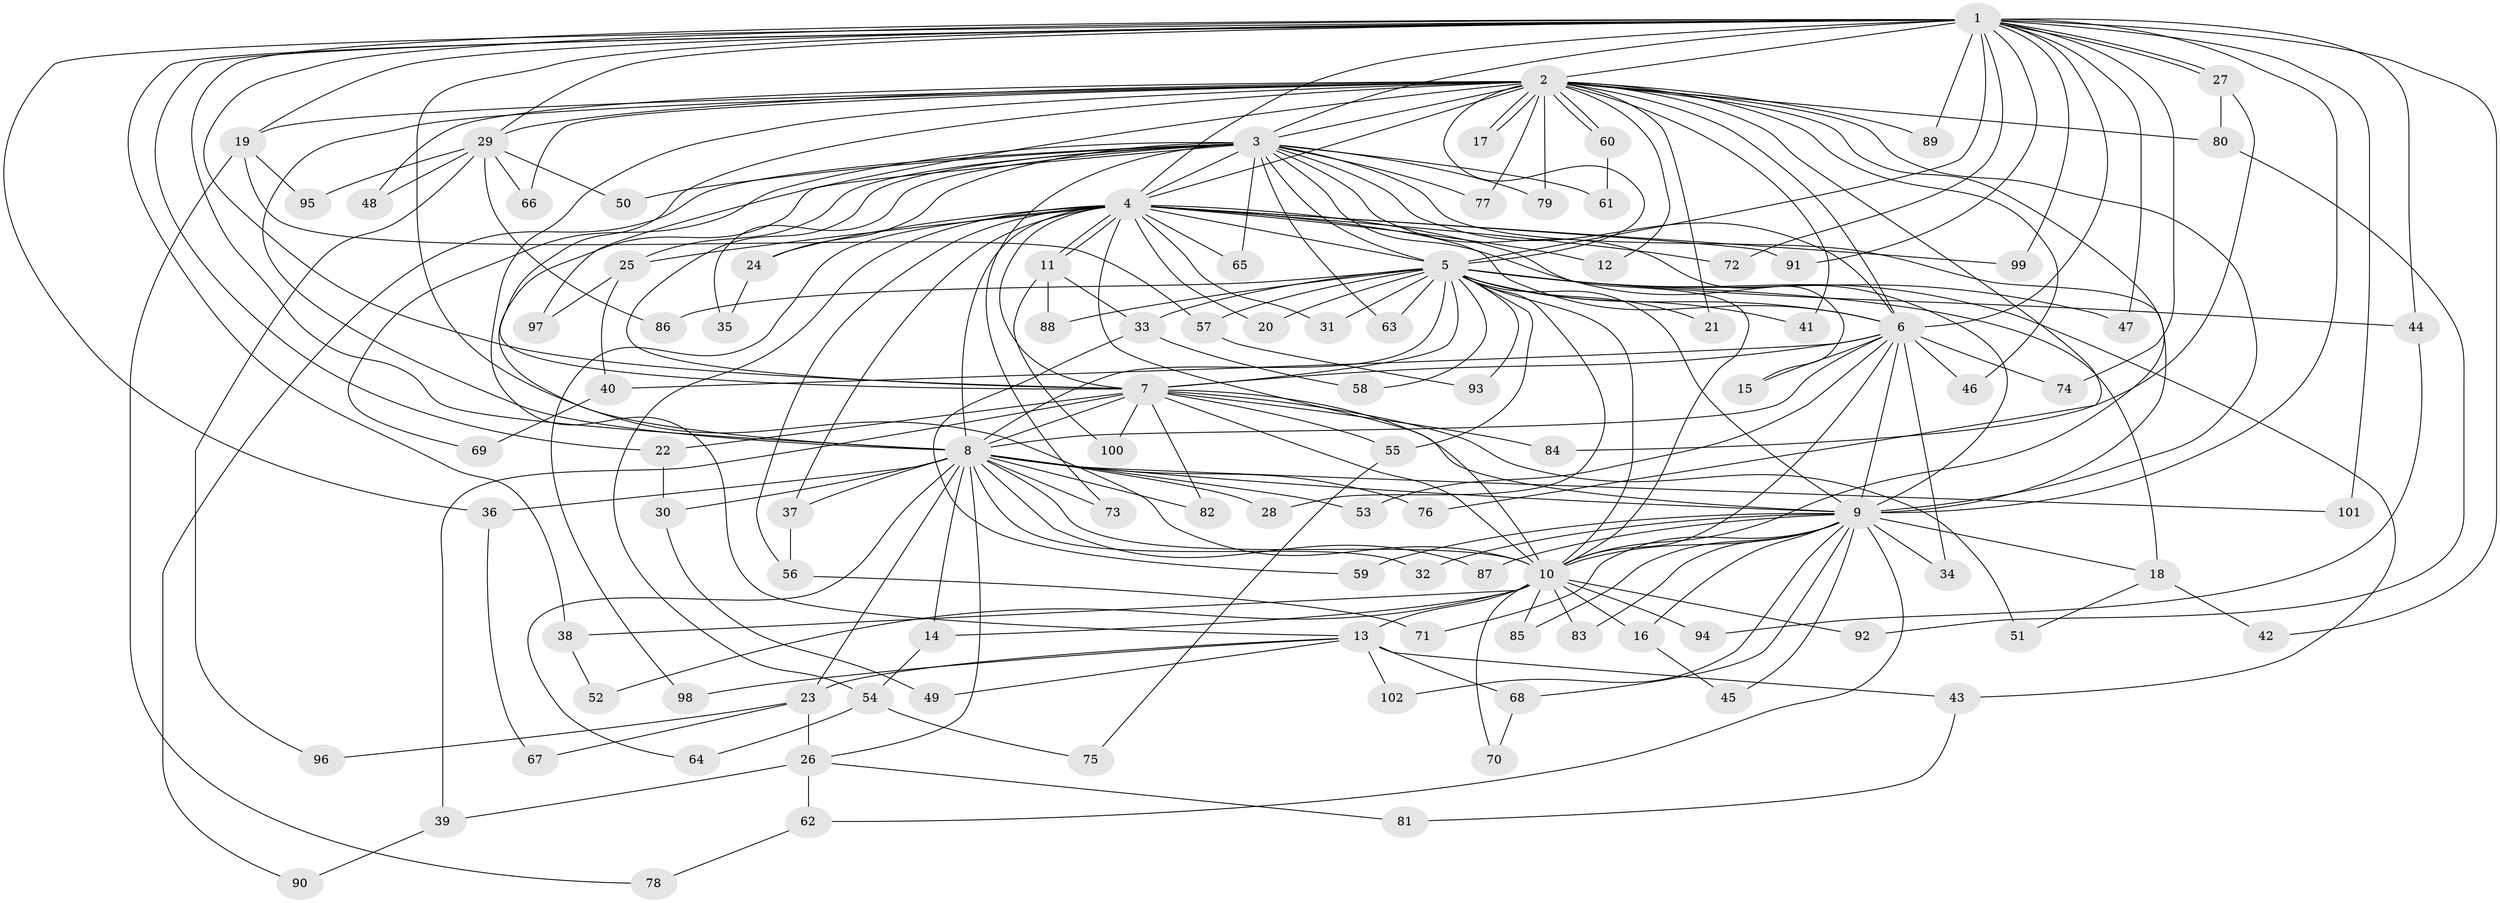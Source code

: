 // Generated by graph-tools (version 1.1) at 2025/13/03/09/25 04:13:45]
// undirected, 102 vertices, 229 edges
graph export_dot {
graph [start="1"]
  node [color=gray90,style=filled];
  1;
  2;
  3;
  4;
  5;
  6;
  7;
  8;
  9;
  10;
  11;
  12;
  13;
  14;
  15;
  16;
  17;
  18;
  19;
  20;
  21;
  22;
  23;
  24;
  25;
  26;
  27;
  28;
  29;
  30;
  31;
  32;
  33;
  34;
  35;
  36;
  37;
  38;
  39;
  40;
  41;
  42;
  43;
  44;
  45;
  46;
  47;
  48;
  49;
  50;
  51;
  52;
  53;
  54;
  55;
  56;
  57;
  58;
  59;
  60;
  61;
  62;
  63;
  64;
  65;
  66;
  67;
  68;
  69;
  70;
  71;
  72;
  73;
  74;
  75;
  76;
  77;
  78;
  79;
  80;
  81;
  82;
  83;
  84;
  85;
  86;
  87;
  88;
  89;
  90;
  91;
  92;
  93;
  94;
  95;
  96;
  97;
  98;
  99;
  100;
  101;
  102;
  1 -- 2;
  1 -- 3;
  1 -- 4;
  1 -- 5;
  1 -- 6;
  1 -- 7;
  1 -- 8;
  1 -- 9;
  1 -- 10;
  1 -- 19;
  1 -- 22;
  1 -- 27;
  1 -- 27;
  1 -- 29;
  1 -- 36;
  1 -- 38;
  1 -- 42;
  1 -- 44;
  1 -- 47;
  1 -- 72;
  1 -- 74;
  1 -- 89;
  1 -- 91;
  1 -- 99;
  1 -- 101;
  2 -- 3;
  2 -- 4;
  2 -- 5;
  2 -- 6;
  2 -- 7;
  2 -- 8;
  2 -- 9;
  2 -- 10;
  2 -- 12;
  2 -- 13;
  2 -- 17;
  2 -- 17;
  2 -- 19;
  2 -- 21;
  2 -- 29;
  2 -- 41;
  2 -- 46;
  2 -- 48;
  2 -- 60;
  2 -- 60;
  2 -- 66;
  2 -- 76;
  2 -- 77;
  2 -- 79;
  2 -- 80;
  2 -- 89;
  2 -- 97;
  3 -- 4;
  3 -- 5;
  3 -- 6;
  3 -- 7;
  3 -- 8;
  3 -- 9;
  3 -- 10;
  3 -- 15;
  3 -- 24;
  3 -- 25;
  3 -- 35;
  3 -- 50;
  3 -- 61;
  3 -- 63;
  3 -- 65;
  3 -- 69;
  3 -- 73;
  3 -- 77;
  3 -- 79;
  3 -- 90;
  4 -- 5;
  4 -- 6;
  4 -- 7;
  4 -- 8;
  4 -- 9;
  4 -- 10;
  4 -- 11;
  4 -- 11;
  4 -- 12;
  4 -- 20;
  4 -- 24;
  4 -- 25;
  4 -- 31;
  4 -- 37;
  4 -- 54;
  4 -- 56;
  4 -- 65;
  4 -- 72;
  4 -- 91;
  4 -- 98;
  4 -- 99;
  5 -- 6;
  5 -- 7;
  5 -- 8;
  5 -- 9;
  5 -- 10;
  5 -- 18;
  5 -- 20;
  5 -- 21;
  5 -- 28;
  5 -- 31;
  5 -- 33;
  5 -- 41;
  5 -- 43;
  5 -- 44;
  5 -- 47;
  5 -- 55;
  5 -- 57;
  5 -- 58;
  5 -- 63;
  5 -- 86;
  5 -- 88;
  5 -- 93;
  6 -- 7;
  6 -- 8;
  6 -- 9;
  6 -- 10;
  6 -- 15;
  6 -- 34;
  6 -- 40;
  6 -- 46;
  6 -- 53;
  6 -- 74;
  7 -- 8;
  7 -- 9;
  7 -- 10;
  7 -- 22;
  7 -- 39;
  7 -- 51;
  7 -- 55;
  7 -- 82;
  7 -- 84;
  7 -- 100;
  8 -- 9;
  8 -- 10;
  8 -- 14;
  8 -- 23;
  8 -- 26;
  8 -- 28;
  8 -- 30;
  8 -- 32;
  8 -- 36;
  8 -- 37;
  8 -- 53;
  8 -- 64;
  8 -- 73;
  8 -- 76;
  8 -- 82;
  8 -- 87;
  8 -- 101;
  9 -- 10;
  9 -- 16;
  9 -- 18;
  9 -- 32;
  9 -- 34;
  9 -- 45;
  9 -- 59;
  9 -- 62;
  9 -- 68;
  9 -- 71;
  9 -- 83;
  9 -- 85;
  9 -- 87;
  9 -- 102;
  10 -- 13;
  10 -- 14;
  10 -- 16;
  10 -- 38;
  10 -- 52;
  10 -- 70;
  10 -- 83;
  10 -- 85;
  10 -- 92;
  10 -- 94;
  11 -- 33;
  11 -- 88;
  11 -- 100;
  13 -- 23;
  13 -- 43;
  13 -- 49;
  13 -- 68;
  13 -- 98;
  13 -- 102;
  14 -- 54;
  16 -- 45;
  18 -- 42;
  18 -- 51;
  19 -- 57;
  19 -- 78;
  19 -- 95;
  22 -- 30;
  23 -- 26;
  23 -- 67;
  23 -- 96;
  24 -- 35;
  25 -- 40;
  25 -- 97;
  26 -- 39;
  26 -- 62;
  26 -- 81;
  27 -- 80;
  27 -- 84;
  29 -- 48;
  29 -- 50;
  29 -- 66;
  29 -- 86;
  29 -- 95;
  29 -- 96;
  30 -- 49;
  33 -- 58;
  33 -- 59;
  36 -- 67;
  37 -- 56;
  38 -- 52;
  39 -- 90;
  40 -- 69;
  43 -- 81;
  44 -- 94;
  54 -- 64;
  54 -- 75;
  55 -- 75;
  56 -- 71;
  57 -- 93;
  60 -- 61;
  62 -- 78;
  68 -- 70;
  80 -- 92;
}
